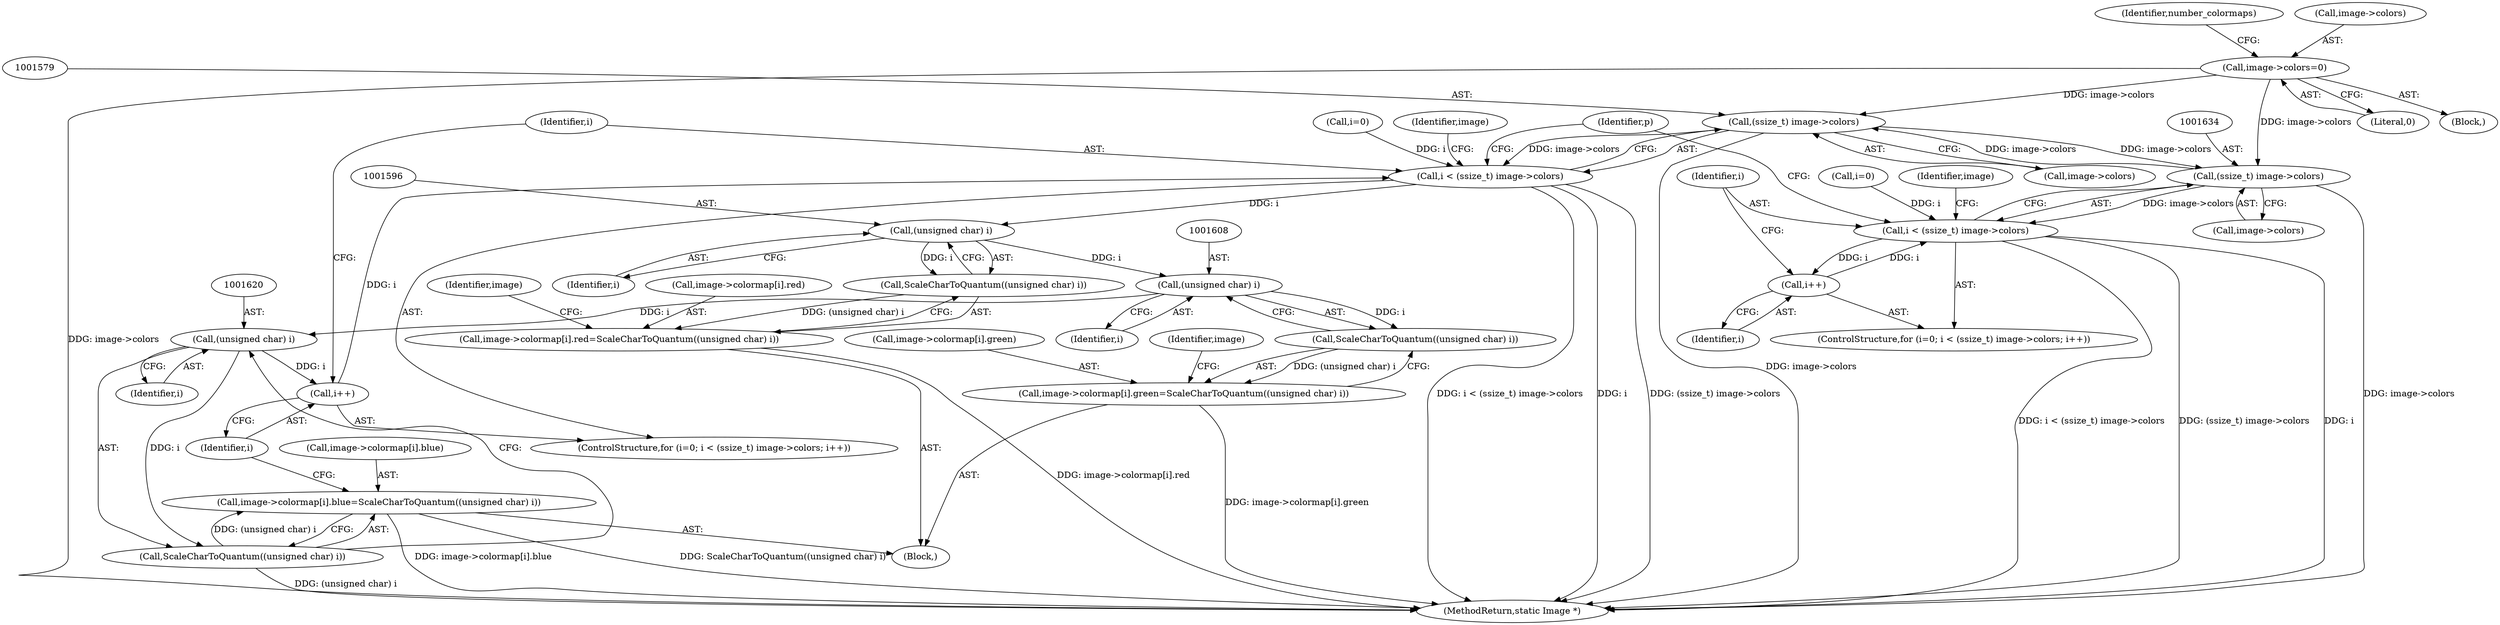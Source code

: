 digraph "0_ImageMagick_7fdf9ea808caa3c81a0eb42656e5fafc59084198@pointer" {
"1001971" [label="(Call,image->colors=0)"];
"1001578" [label="(Call,(ssize_t) image->colors)"];
"1001576" [label="(Call,i < (ssize_t) image->colors)"];
"1001595" [label="(Call,(unsigned char) i)"];
"1001594" [label="(Call,ScaleCharToQuantum((unsigned char) i))"];
"1001586" [label="(Call,image->colormap[i].red=ScaleCharToQuantum((unsigned char) i))"];
"1001607" [label="(Call,(unsigned char) i)"];
"1001606" [label="(Call,ScaleCharToQuantum((unsigned char) i))"];
"1001598" [label="(Call,image->colormap[i].green=ScaleCharToQuantum((unsigned char) i))"];
"1001619" [label="(Call,(unsigned char) i)"];
"1001583" [label="(Call,i++)"];
"1001618" [label="(Call,ScaleCharToQuantum((unsigned char) i))"];
"1001610" [label="(Call,image->colormap[i].blue=ScaleCharToQuantum((unsigned char) i))"];
"1001633" [label="(Call,(ssize_t) image->colors)"];
"1001631" [label="(Call,i < (ssize_t) image->colors)"];
"1001638" [label="(Call,i++)"];
"1001598" [label="(Call,image->colormap[i].green=ScaleCharToQuantum((unsigned char) i))"];
"1001577" [label="(Identifier,i)"];
"1001639" [label="(Identifier,i)"];
"1001578" [label="(Call,(ssize_t) image->colors)"];
"1001635" [label="(Call,image->colors)"];
"1001585" [label="(Block,)"];
"1001975" [label="(Literal,0)"];
"1001580" [label="(Call,image->colors)"];
"1001785" [label="(Block,)"];
"1001607" [label="(Call,(unsigned char) i)"];
"1001631" [label="(Call,i < (ssize_t) image->colors)"];
"1001628" [label="(Call,i=0)"];
"1001610" [label="(Call,image->colormap[i].blue=ScaleCharToQuantum((unsigned char) i))"];
"1001633" [label="(Call,(ssize_t) image->colors)"];
"1001627" [label="(ControlStructure,for (i=0; i < (ssize_t) image->colors; i++))"];
"1001618" [label="(Call,ScaleCharToQuantum((unsigned char) i))"];
"1001594" [label="(Call,ScaleCharToQuantum((unsigned char) i))"];
"1001638" [label="(Call,i++)"];
"1001978" [label="(Identifier,number_colormaps)"];
"1001597" [label="(Identifier,i)"];
"1001590" [label="(Identifier,image)"];
"1001595" [label="(Call,(unsigned char) i)"];
"1001645" [label="(Identifier,image)"];
"1001587" [label="(Call,image->colormap[i].red)"];
"1001583" [label="(Call,i++)"];
"1001971" [label="(Call,image->colors=0)"];
"1001599" [label="(Call,image->colormap[i].green)"];
"1001632" [label="(Identifier,i)"];
"1001683" [label="(Identifier,p)"];
"1001573" [label="(Call,i=0)"];
"1001611" [label="(Call,image->colormap[i].blue)"];
"1001602" [label="(Identifier,image)"];
"1001576" [label="(Call,i < (ssize_t) image->colors)"];
"1001621" [label="(Identifier,i)"];
"1001586" [label="(Call,image->colormap[i].red=ScaleCharToQuantum((unsigned char) i))"];
"1001619" [label="(Call,(unsigned char) i)"];
"1002103" [label="(MethodReturn,static Image *)"];
"1001572" [label="(ControlStructure,for (i=0; i < (ssize_t) image->colors; i++))"];
"1001614" [label="(Identifier,image)"];
"1001609" [label="(Identifier,i)"];
"1001584" [label="(Identifier,i)"];
"1001606" [label="(Call,ScaleCharToQuantum((unsigned char) i))"];
"1001972" [label="(Call,image->colors)"];
"1001971" -> "1001785"  [label="AST: "];
"1001971" -> "1001975"  [label="CFG: "];
"1001972" -> "1001971"  [label="AST: "];
"1001975" -> "1001971"  [label="AST: "];
"1001978" -> "1001971"  [label="CFG: "];
"1001971" -> "1002103"  [label="DDG: image->colors"];
"1001971" -> "1001578"  [label="DDG: image->colors"];
"1001971" -> "1001633"  [label="DDG: image->colors"];
"1001578" -> "1001576"  [label="AST: "];
"1001578" -> "1001580"  [label="CFG: "];
"1001579" -> "1001578"  [label="AST: "];
"1001580" -> "1001578"  [label="AST: "];
"1001576" -> "1001578"  [label="CFG: "];
"1001578" -> "1002103"  [label="DDG: image->colors"];
"1001578" -> "1001576"  [label="DDG: image->colors"];
"1001633" -> "1001578"  [label="DDG: image->colors"];
"1001578" -> "1001633"  [label="DDG: image->colors"];
"1001576" -> "1001572"  [label="AST: "];
"1001577" -> "1001576"  [label="AST: "];
"1001590" -> "1001576"  [label="CFG: "];
"1001683" -> "1001576"  [label="CFG: "];
"1001576" -> "1002103"  [label="DDG: (ssize_t) image->colors"];
"1001576" -> "1002103"  [label="DDG: i < (ssize_t) image->colors"];
"1001576" -> "1002103"  [label="DDG: i"];
"1001573" -> "1001576"  [label="DDG: i"];
"1001583" -> "1001576"  [label="DDG: i"];
"1001576" -> "1001595"  [label="DDG: i"];
"1001595" -> "1001594"  [label="AST: "];
"1001595" -> "1001597"  [label="CFG: "];
"1001596" -> "1001595"  [label="AST: "];
"1001597" -> "1001595"  [label="AST: "];
"1001594" -> "1001595"  [label="CFG: "];
"1001595" -> "1001594"  [label="DDG: i"];
"1001595" -> "1001607"  [label="DDG: i"];
"1001594" -> "1001586"  [label="AST: "];
"1001586" -> "1001594"  [label="CFG: "];
"1001594" -> "1001586"  [label="DDG: (unsigned char) i"];
"1001586" -> "1001585"  [label="AST: "];
"1001587" -> "1001586"  [label="AST: "];
"1001602" -> "1001586"  [label="CFG: "];
"1001586" -> "1002103"  [label="DDG: image->colormap[i].red"];
"1001607" -> "1001606"  [label="AST: "];
"1001607" -> "1001609"  [label="CFG: "];
"1001608" -> "1001607"  [label="AST: "];
"1001609" -> "1001607"  [label="AST: "];
"1001606" -> "1001607"  [label="CFG: "];
"1001607" -> "1001606"  [label="DDG: i"];
"1001607" -> "1001619"  [label="DDG: i"];
"1001606" -> "1001598"  [label="AST: "];
"1001598" -> "1001606"  [label="CFG: "];
"1001606" -> "1001598"  [label="DDG: (unsigned char) i"];
"1001598" -> "1001585"  [label="AST: "];
"1001599" -> "1001598"  [label="AST: "];
"1001614" -> "1001598"  [label="CFG: "];
"1001598" -> "1002103"  [label="DDG: image->colormap[i].green"];
"1001619" -> "1001618"  [label="AST: "];
"1001619" -> "1001621"  [label="CFG: "];
"1001620" -> "1001619"  [label="AST: "];
"1001621" -> "1001619"  [label="AST: "];
"1001618" -> "1001619"  [label="CFG: "];
"1001619" -> "1001583"  [label="DDG: i"];
"1001619" -> "1001618"  [label="DDG: i"];
"1001583" -> "1001572"  [label="AST: "];
"1001583" -> "1001584"  [label="CFG: "];
"1001584" -> "1001583"  [label="AST: "];
"1001577" -> "1001583"  [label="CFG: "];
"1001618" -> "1001610"  [label="AST: "];
"1001610" -> "1001618"  [label="CFG: "];
"1001618" -> "1002103"  [label="DDG: (unsigned char) i"];
"1001618" -> "1001610"  [label="DDG: (unsigned char) i"];
"1001610" -> "1001585"  [label="AST: "];
"1001611" -> "1001610"  [label="AST: "];
"1001584" -> "1001610"  [label="CFG: "];
"1001610" -> "1002103"  [label="DDG: image->colormap[i].blue"];
"1001610" -> "1002103"  [label="DDG: ScaleCharToQuantum((unsigned char) i)"];
"1001633" -> "1001631"  [label="AST: "];
"1001633" -> "1001635"  [label="CFG: "];
"1001634" -> "1001633"  [label="AST: "];
"1001635" -> "1001633"  [label="AST: "];
"1001631" -> "1001633"  [label="CFG: "];
"1001633" -> "1002103"  [label="DDG: image->colors"];
"1001633" -> "1001631"  [label="DDG: image->colors"];
"1001631" -> "1001627"  [label="AST: "];
"1001632" -> "1001631"  [label="AST: "];
"1001645" -> "1001631"  [label="CFG: "];
"1001683" -> "1001631"  [label="CFG: "];
"1001631" -> "1002103"  [label="DDG: i < (ssize_t) image->colors"];
"1001631" -> "1002103"  [label="DDG: (ssize_t) image->colors"];
"1001631" -> "1002103"  [label="DDG: i"];
"1001638" -> "1001631"  [label="DDG: i"];
"1001628" -> "1001631"  [label="DDG: i"];
"1001631" -> "1001638"  [label="DDG: i"];
"1001638" -> "1001627"  [label="AST: "];
"1001638" -> "1001639"  [label="CFG: "];
"1001639" -> "1001638"  [label="AST: "];
"1001632" -> "1001638"  [label="CFG: "];
}
